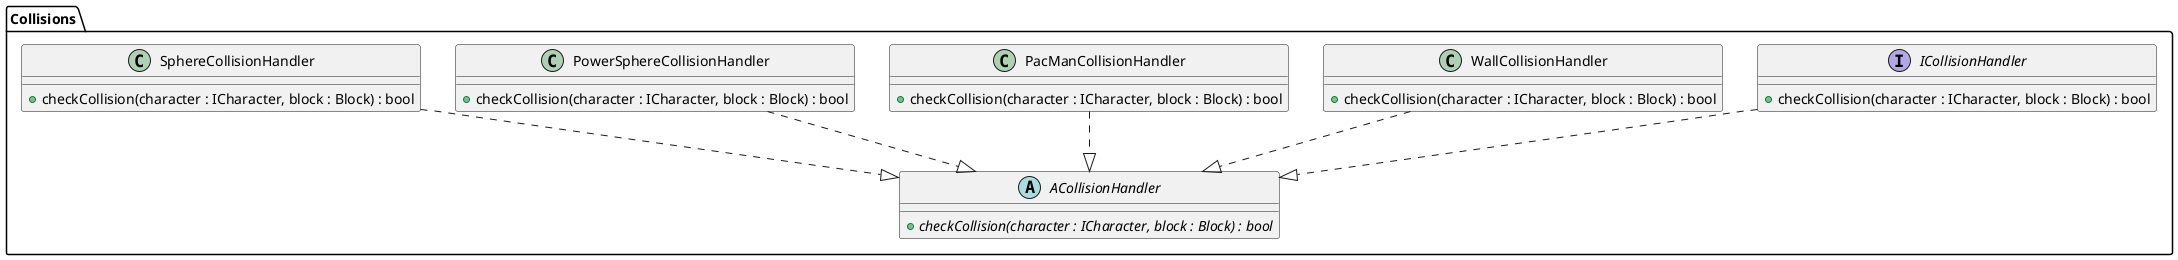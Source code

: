 @startuml
package "Collisions" {
  abstract class ACollisionHandler {
   + checkCollision(character : ICharacter, block : Block) : bool {abstract}
  }

  interface ICollisionHandler {
   + checkCollision(character : ICharacter, block : Block) : bool
  }
  ICollisionHandler ..|> ACollisionHandler

  class WallCollisionHandler {
   + checkCollision(character : ICharacter, block : Block) : bool
  }
  WallCollisionHandler ..|> ACollisionHandler

  class PacManCollisionHandler {
   + checkCollision(character : ICharacter, block : Block) : bool
  }
  PacManCollisionHandler ..|> ACollisionHandler

  class PowerSphereCollisionHandler {
   + checkCollision(character : ICharacter, block : Block) : bool
  }
  PowerSphereCollisionHandler ..|> ACollisionHandler

  class SphereCollisionHandler {
   + checkCollision(character : ICharacter, block : Block) : bool
  }
  SphereCollisionHandler ..|> ACollisionHandler
}
@enduml